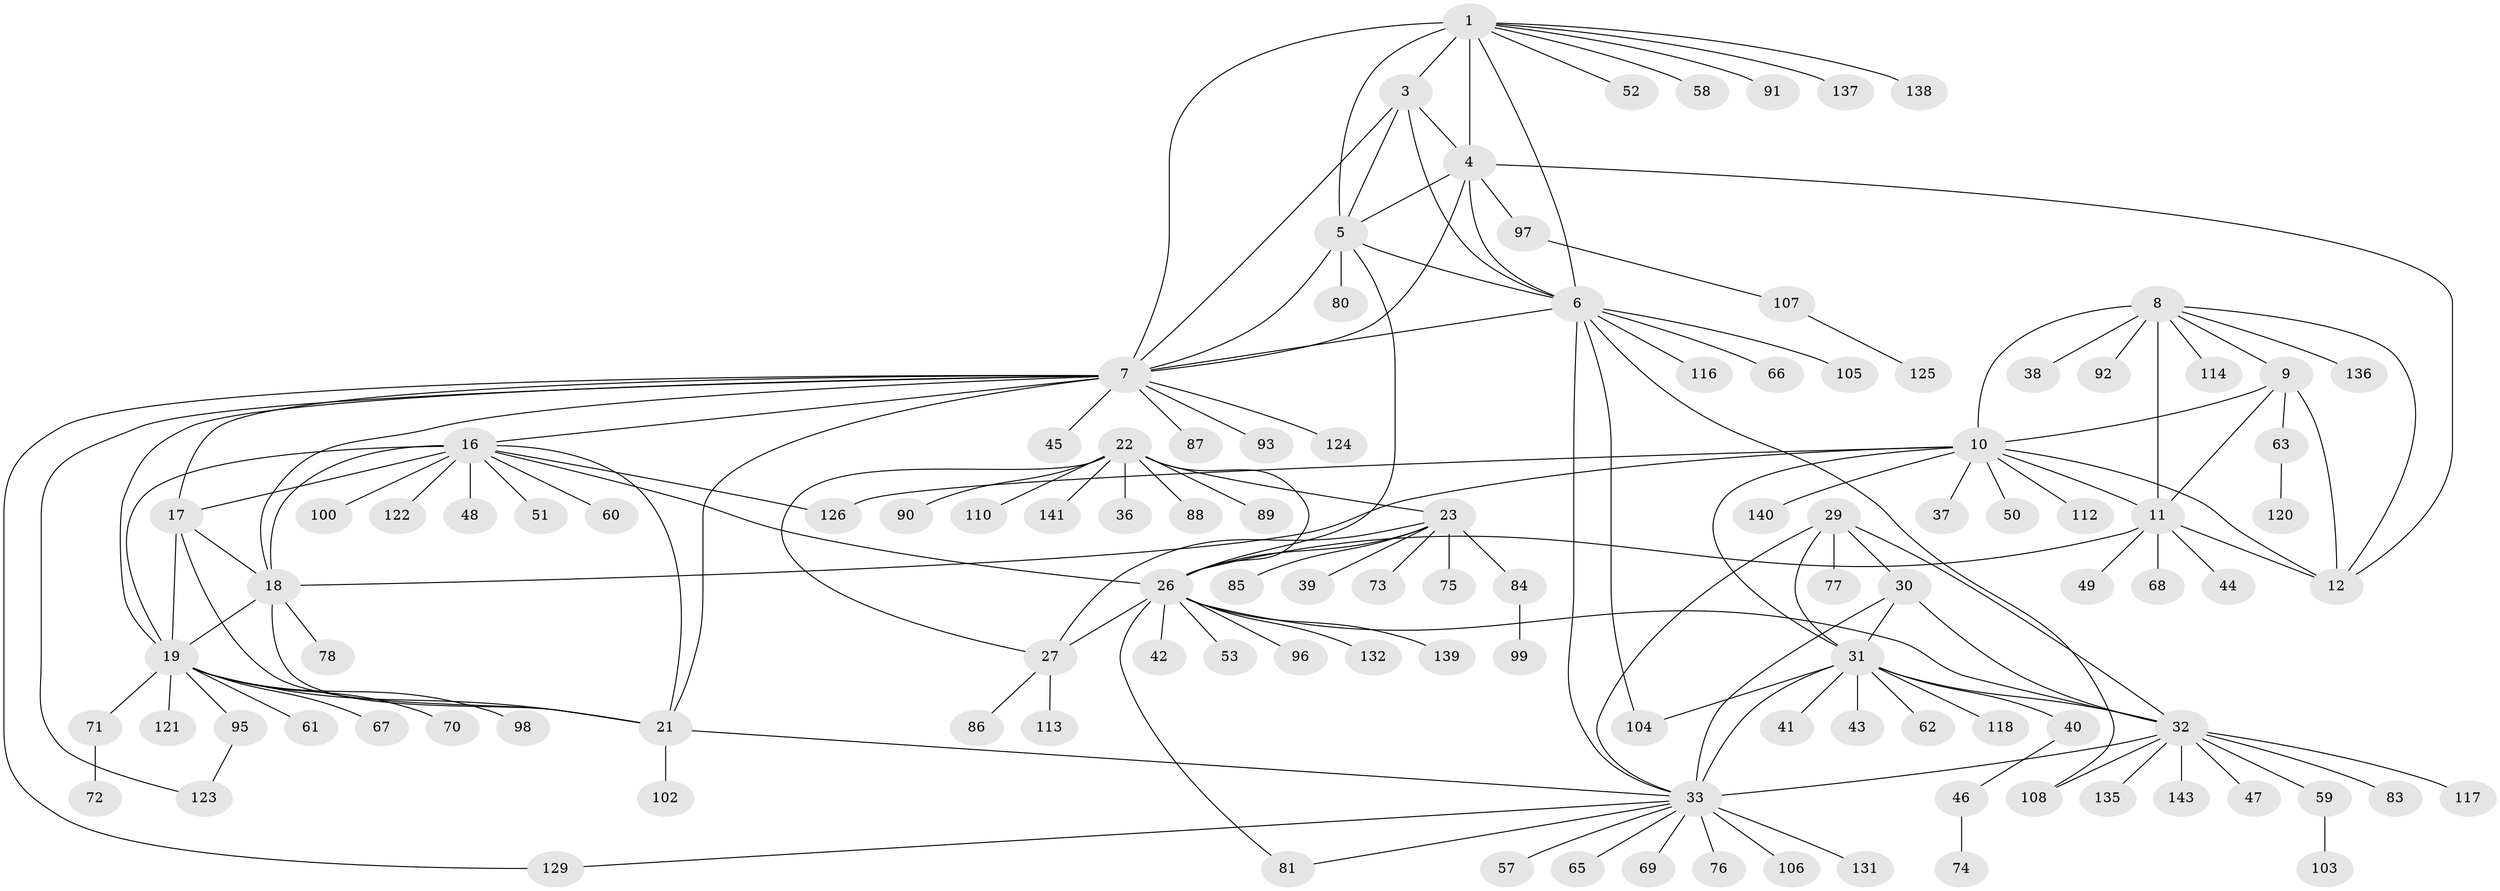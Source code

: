 // original degree distribution, {7: 0.027777777777777776, 10: 0.034722222222222224, 6: 0.013888888888888888, 9: 0.04861111111111111, 13: 0.027777777777777776, 8: 0.05555555555555555, 11: 0.020833333333333332, 12: 0.013888888888888888, 2: 0.1597222222222222, 1: 0.5902777777777778, 3: 0.006944444444444444}
// Generated by graph-tools (version 1.1) at 2025/42/03/06/25 10:42:07]
// undirected, 115 vertices, 161 edges
graph export_dot {
graph [start="1"]
  node [color=gray90,style=filled];
  1 [super="+2"];
  3;
  4 [super="+55"];
  5 [super="+133"];
  6 [super="+134"];
  7 [super="+15"];
  8 [super="+13"];
  9 [super="+79"];
  10 [super="+14"];
  11 [super="+111"];
  12 [super="+144"];
  16 [super="+20"];
  17;
  18;
  19 [super="+54"];
  21 [super="+130"];
  22 [super="+25"];
  23 [super="+24"];
  26 [super="+28"];
  27 [super="+109"];
  29;
  30 [super="+64"];
  31 [super="+115"];
  32 [super="+35"];
  33 [super="+34"];
  36 [super="+101"];
  37;
  38 [super="+82"];
  39;
  40;
  41;
  42;
  43;
  44;
  45;
  46;
  47 [super="+127"];
  48;
  49;
  50;
  51;
  52 [super="+56"];
  53;
  57;
  58;
  59;
  60;
  61;
  62;
  63 [super="+94"];
  65;
  66;
  67;
  68;
  69;
  70;
  71;
  72;
  73;
  74;
  75;
  76;
  77;
  78;
  80 [super="+119"];
  81;
  83;
  84;
  85;
  86;
  87 [super="+128"];
  88;
  89;
  90;
  91;
  92;
  93;
  95;
  96;
  97;
  98;
  99;
  100;
  102;
  103;
  104;
  105;
  106;
  107;
  108;
  110;
  112;
  113;
  114;
  116;
  117;
  118;
  120;
  121;
  122;
  123 [super="+142"];
  124;
  125;
  126;
  129;
  131;
  132;
  135;
  136;
  137;
  138;
  139;
  140;
  141;
  143;
  1 -- 3 [weight=2];
  1 -- 4 [weight=2];
  1 -- 5 [weight=2];
  1 -- 6 [weight=2];
  1 -- 7 [weight=2];
  1 -- 138;
  1 -- 137;
  1 -- 52;
  1 -- 58;
  1 -- 91;
  3 -- 4;
  3 -- 5;
  3 -- 6;
  3 -- 7;
  4 -- 5;
  4 -- 6;
  4 -- 7;
  4 -- 12;
  4 -- 97;
  5 -- 6;
  5 -- 7;
  5 -- 26;
  5 -- 80;
  6 -- 7;
  6 -- 66;
  6 -- 104;
  6 -- 105;
  6 -- 108;
  6 -- 116;
  6 -- 33;
  7 -- 45;
  7 -- 87;
  7 -- 93;
  7 -- 124;
  7 -- 129;
  7 -- 16 [weight=2];
  7 -- 17;
  7 -- 18;
  7 -- 19;
  7 -- 21;
  7 -- 123;
  8 -- 9 [weight=2];
  8 -- 10 [weight=4];
  8 -- 11 [weight=2];
  8 -- 12 [weight=2];
  8 -- 92;
  8 -- 114;
  8 -- 38;
  8 -- 136;
  9 -- 10 [weight=2];
  9 -- 11;
  9 -- 12;
  9 -- 63;
  10 -- 11 [weight=2];
  10 -- 12 [weight=2];
  10 -- 50;
  10 -- 140;
  10 -- 37;
  10 -- 112;
  10 -- 18;
  10 -- 126;
  10 -- 31;
  11 -- 12;
  11 -- 26;
  11 -- 44;
  11 -- 49;
  11 -- 68;
  16 -- 17 [weight=2];
  16 -- 18 [weight=2];
  16 -- 19 [weight=2];
  16 -- 21 [weight=2];
  16 -- 26;
  16 -- 60;
  16 -- 100;
  16 -- 122;
  16 -- 48;
  16 -- 51;
  16 -- 126;
  17 -- 18;
  17 -- 19;
  17 -- 21;
  18 -- 19;
  18 -- 21;
  18 -- 78;
  19 -- 21;
  19 -- 61;
  19 -- 67;
  19 -- 71;
  19 -- 95;
  19 -- 98;
  19 -- 121;
  19 -- 70;
  21 -- 102;
  21 -- 33;
  22 -- 23 [weight=4];
  22 -- 26 [weight=4];
  22 -- 27 [weight=2];
  22 -- 88;
  22 -- 89;
  22 -- 36;
  22 -- 141;
  22 -- 110;
  22 -- 90;
  23 -- 26 [weight=4];
  23 -- 27 [weight=2];
  23 -- 39;
  23 -- 73;
  23 -- 85;
  23 -- 75;
  23 -- 84;
  26 -- 27 [weight=2];
  26 -- 132;
  26 -- 32;
  26 -- 96;
  26 -- 42;
  26 -- 139;
  26 -- 81;
  26 -- 53;
  27 -- 86;
  27 -- 113;
  29 -- 30;
  29 -- 31;
  29 -- 32 [weight=2];
  29 -- 33 [weight=2];
  29 -- 77;
  30 -- 31;
  30 -- 32 [weight=2];
  30 -- 33 [weight=2];
  31 -- 32 [weight=2];
  31 -- 33 [weight=2];
  31 -- 40;
  31 -- 41;
  31 -- 43;
  31 -- 62;
  31 -- 118;
  31 -- 104;
  32 -- 33 [weight=4];
  32 -- 59;
  32 -- 83;
  32 -- 108;
  32 -- 143;
  32 -- 47;
  32 -- 117;
  32 -- 135;
  33 -- 65;
  33 -- 76;
  33 -- 129;
  33 -- 131;
  33 -- 69;
  33 -- 106;
  33 -- 81;
  33 -- 57;
  40 -- 46;
  46 -- 74;
  59 -- 103;
  63 -- 120;
  71 -- 72;
  84 -- 99;
  95 -- 123;
  97 -- 107;
  107 -- 125;
}
